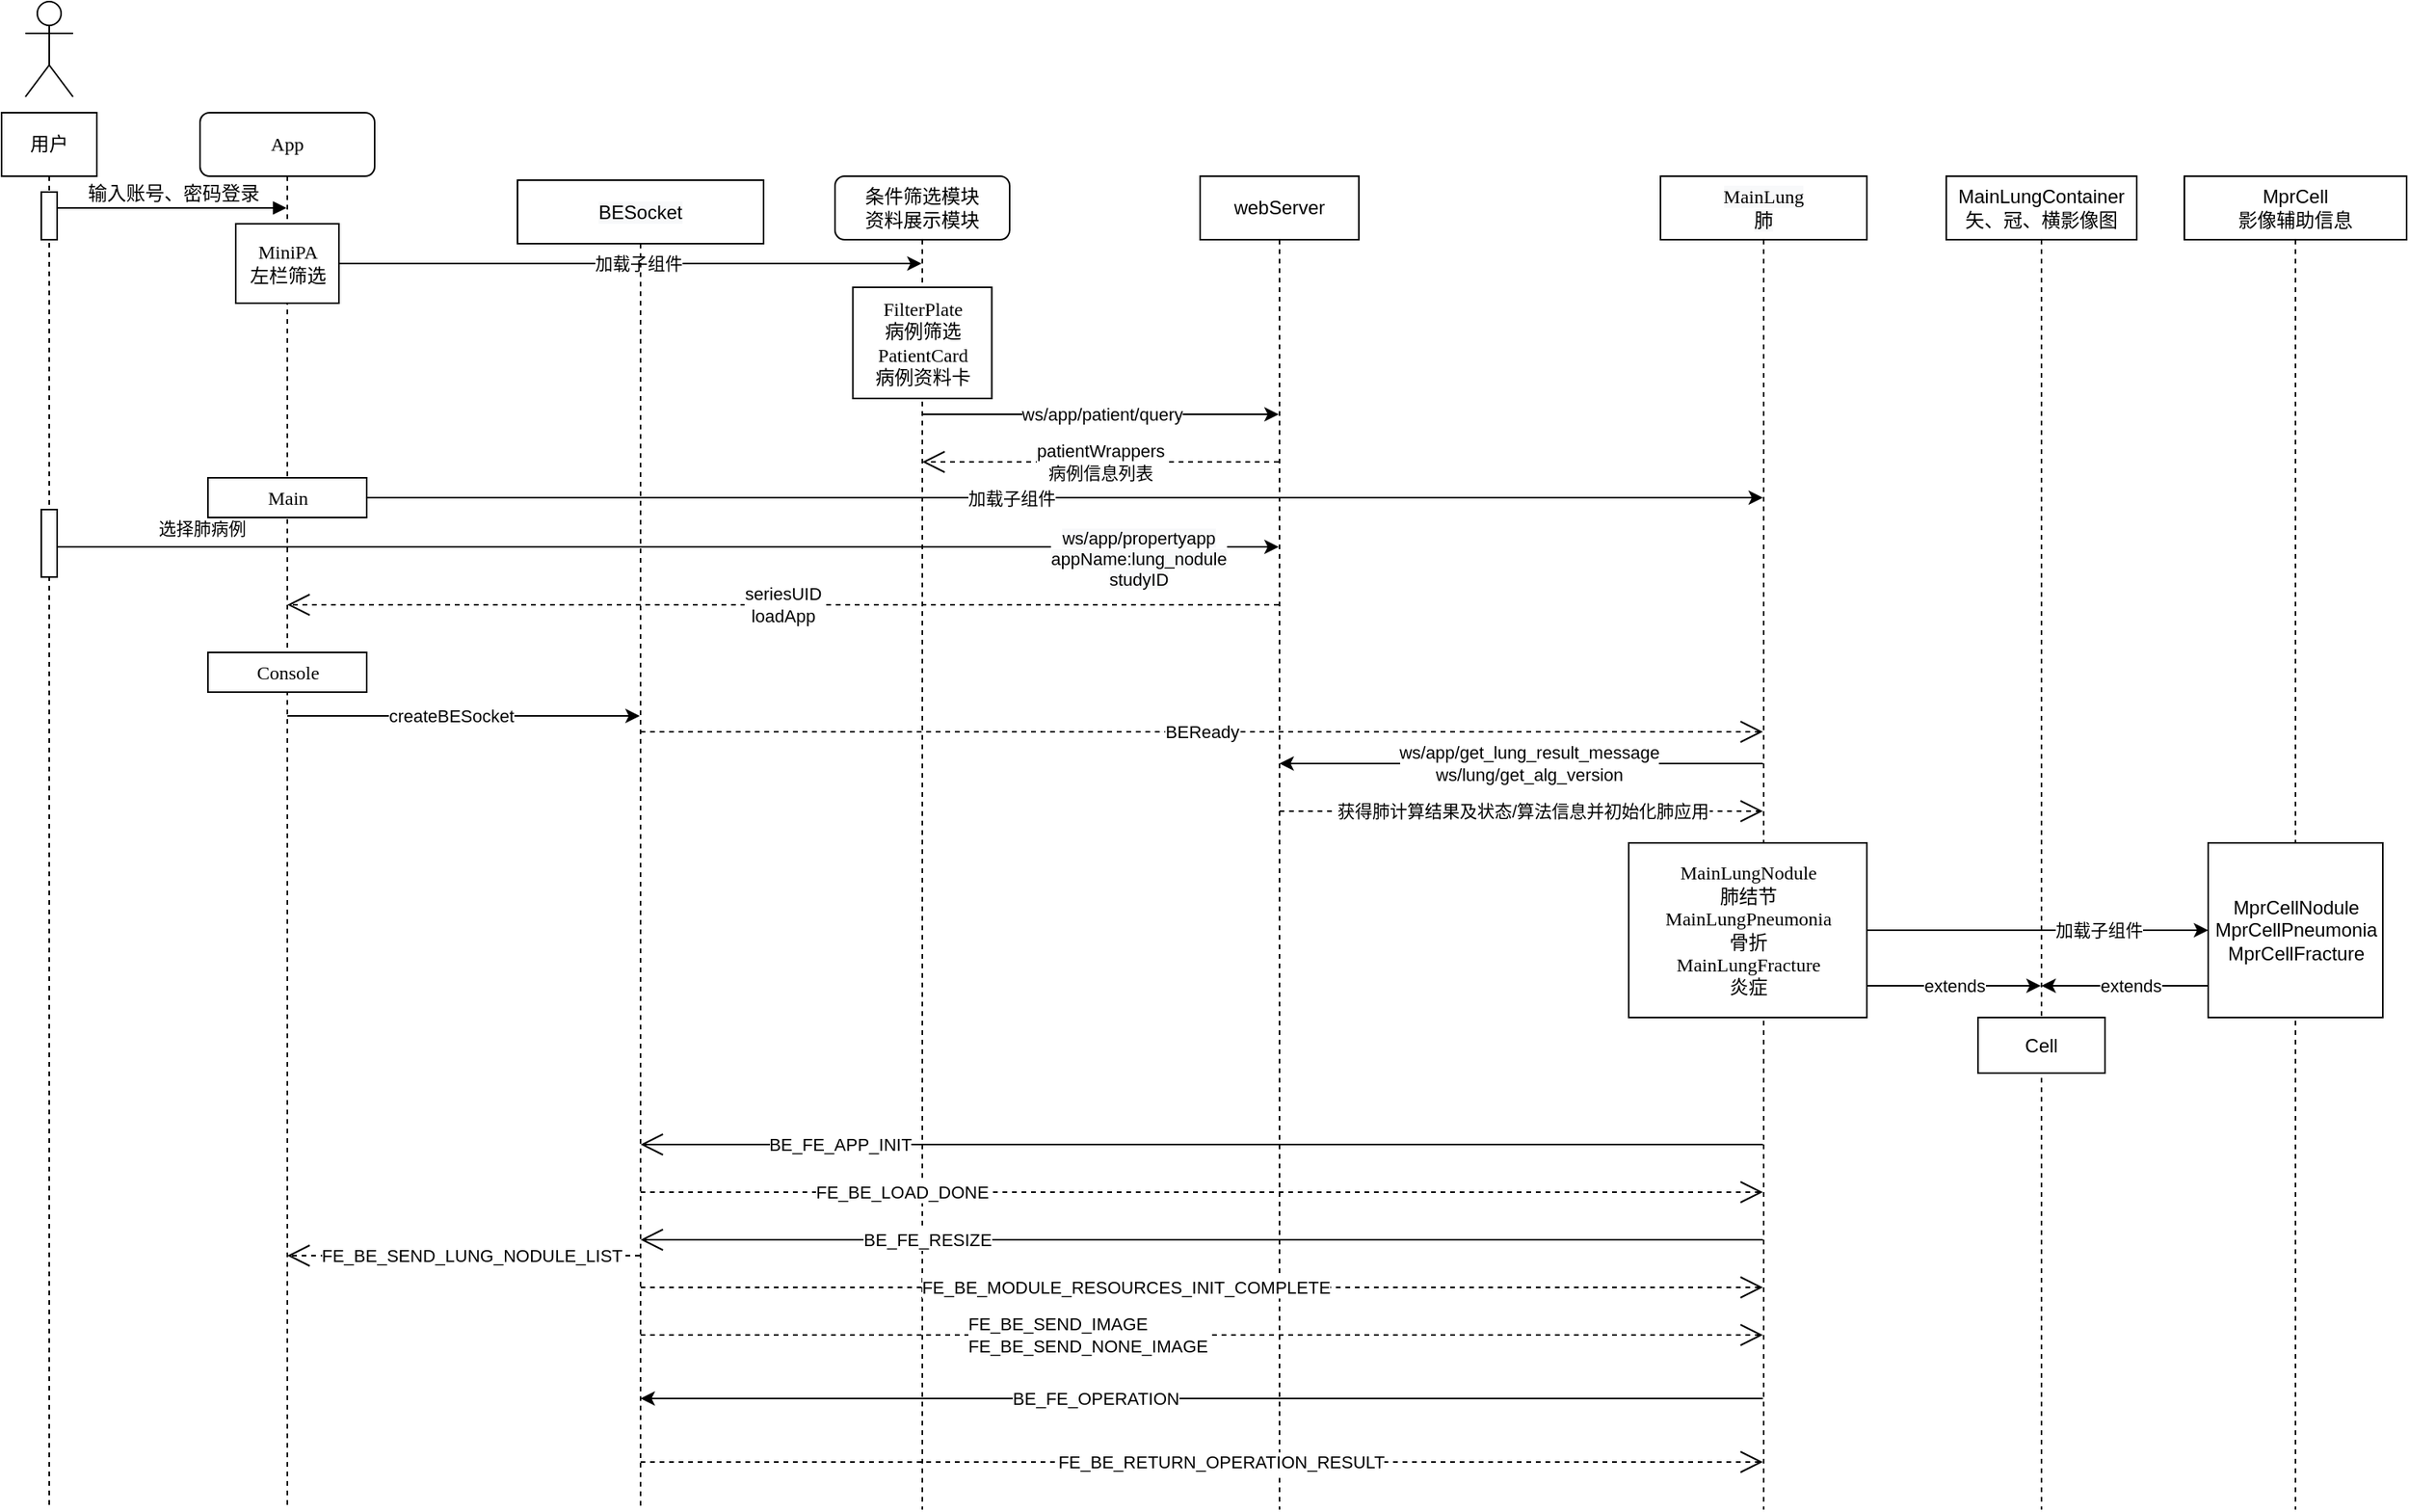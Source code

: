 <mxfile version="14.9.1" type="github">
  <diagram name="Page-1" id="13e1069c-82ec-6db2-03f1-153e76fe0fe0">
    <mxGraphModel dx="1358" dy="633" grid="1" gridSize="10" guides="1" tooltips="1" connect="1" arrows="1" fold="1" page="1" pageScale="1" pageWidth="1100" pageHeight="850" background="none" math="0" shadow="0">
      <root>
        <mxCell id="0" />
        <mxCell id="1" parent="0" />
        <mxCell id="7baba1c4bc27f4b0-2" value="条件筛选模块&lt;br&gt;资料展示模块" style="shape=umlLifeline;perimeter=lifelinePerimeter;whiteSpace=wrap;html=1;container=1;collapsible=0;recursiveResize=0;outlineConnect=0;rounded=1;shadow=0;comic=0;labelBackgroundColor=none;strokeWidth=1;fontFamily=Verdana;fontSize=12;align=center;" parent="1" vertex="1">
          <mxGeometry x="540" y="120" width="110" height="840" as="geometry" />
        </mxCell>
        <mxCell id="7baba1c4bc27f4b0-10" value="FilterPlate&lt;br&gt;病例筛选&lt;br&gt;PatientCard&lt;br&gt;病例资料卡" style="html=1;points=[];perimeter=orthogonalPerimeter;rounded=0;shadow=0;comic=0;labelBackgroundColor=none;strokeWidth=1;fontFamily=Verdana;fontSize=12;align=center;" parent="7baba1c4bc27f4b0-2" vertex="1">
          <mxGeometry x="11.25" y="70" width="87.5" height="70" as="geometry" />
        </mxCell>
        <mxCell id="7baba1c4bc27f4b0-8" value="App" style="shape=umlLifeline;perimeter=lifelinePerimeter;whiteSpace=wrap;html=1;container=1;collapsible=0;recursiveResize=0;outlineConnect=0;rounded=1;shadow=0;comic=0;labelBackgroundColor=none;strokeWidth=1;fontFamily=Verdana;fontSize=12;align=center;" parent="1" vertex="1">
          <mxGeometry x="140" y="80" width="110" height="880" as="geometry" />
        </mxCell>
        <mxCell id="7baba1c4bc27f4b0-9" value="MiniPA&lt;br&gt;左栏筛选" style="html=1;points=[];perimeter=orthogonalPerimeter;rounded=0;shadow=0;comic=0;labelBackgroundColor=none;strokeWidth=1;fontFamily=Verdana;fontSize=12;align=center;" parent="7baba1c4bc27f4b0-8" vertex="1">
          <mxGeometry x="22.5" y="70" width="65" height="50" as="geometry" />
        </mxCell>
        <mxCell id="GgmhdhTbTPwPxOHPuyEN-9" value="Main" style="html=1;points=[];perimeter=orthogonalPerimeter;rounded=0;shadow=0;comic=0;labelBackgroundColor=none;strokeWidth=1;fontFamily=Verdana;fontSize=12;align=center;" parent="7baba1c4bc27f4b0-8" vertex="1">
          <mxGeometry x="5" y="230" width="100" height="25" as="geometry" />
        </mxCell>
        <mxCell id="Hi-bZSsl9oH-y0NhNikU-21" value="Console" style="html=1;points=[];perimeter=orthogonalPerimeter;rounded=0;shadow=0;comic=0;labelBackgroundColor=none;strokeWidth=1;fontFamily=Verdana;fontSize=12;align=center;" vertex="1" parent="7baba1c4bc27f4b0-8">
          <mxGeometry x="5" y="340" width="100" height="25" as="geometry" />
        </mxCell>
        <mxCell id="CF_FWANQ5Wj2ceeT_asj-6" value="&lt;span style=&quot;font-family: &amp;#34;helvetica&amp;#34;&quot;&gt;输入账号、密码登录&lt;/span&gt;" style="html=1;verticalAlign=bottom;endArrow=block;labelBackgroundColor=none;fontFamily=Verdana;fontSize=12;edgeStyle=elbowEdgeStyle;elbow=vertical;" parent="1" source="CF_FWANQ5Wj2ceeT_asj-2" target="7baba1c4bc27f4b0-8" edge="1">
          <mxGeometry relative="1" as="geometry">
            <mxPoint x="40" y="240" as="sourcePoint" />
            <mxPoint x="120" y="250" as="targetPoint" />
            <Array as="points">
              <mxPoint x="80" y="140" />
            </Array>
          </mxGeometry>
        </mxCell>
        <mxCell id="CF_FWANQ5Wj2ceeT_asj-12" value="" style="endArrow=classic;html=1;" parent="1" source="7baba1c4bc27f4b0-9" target="7baba1c4bc27f4b0-2" edge="1">
          <mxGeometry width="50" height="50" relative="1" as="geometry">
            <mxPoint x="310" y="230" as="sourcePoint" />
            <mxPoint x="360" y="180" as="targetPoint" />
          </mxGeometry>
        </mxCell>
        <mxCell id="CF_FWANQ5Wj2ceeT_asj-13" value="加载子组件" style="edgeLabel;html=1;align=center;verticalAlign=middle;resizable=0;points=[];" parent="CF_FWANQ5Wj2ceeT_asj-12" vertex="1" connectable="0">
          <mxGeometry x="0.298" y="-3" relative="1" as="geometry">
            <mxPoint x="-50" y="-3" as="offset" />
          </mxGeometry>
        </mxCell>
        <mxCell id="CF_FWANQ5Wj2ceeT_asj-16" value="ws/app/patient/query" style="endArrow=classic;html=1;startArrow=none;" parent="1" source="7baba1c4bc27f4b0-2" target="GgmhdhTbTPwPxOHPuyEN-118" edge="1">
          <mxGeometry width="50" height="50" relative="1" as="geometry">
            <mxPoint x="613.99" y="167.353" as="sourcePoint" />
            <mxPoint x="770" y="220" as="targetPoint" />
            <Array as="points">
              <mxPoint x="710" y="270" />
            </Array>
          </mxGeometry>
        </mxCell>
        <mxCell id="GgmhdhTbTPwPxOHPuyEN-30" value="" style="endArrow=classic;html=1;" parent="1" source="GgmhdhTbTPwPxOHPuyEN-9" target="GgmhdhTbTPwPxOHPuyEN-116" edge="1">
          <mxGeometry width="50" height="50" relative="1" as="geometry">
            <mxPoint x="964.49" y="250" as="sourcePoint" />
            <mxPoint x="1333" y="250" as="targetPoint" />
            <Array as="points" />
          </mxGeometry>
        </mxCell>
        <mxCell id="GgmhdhTbTPwPxOHPuyEN-31" value="加载子组件" style="edgeLabel;html=1;align=center;verticalAlign=middle;resizable=0;points=[];" parent="GgmhdhTbTPwPxOHPuyEN-30" vertex="1" connectable="0">
          <mxGeometry x="-0.143" y="-1" relative="1" as="geometry">
            <mxPoint x="29" y="-1" as="offset" />
          </mxGeometry>
        </mxCell>
        <mxCell id="GgmhdhTbTPwPxOHPuyEN-68" value="patientWrappers&lt;br&gt;病例信息列表" style="endArrow=open;endSize=12;dashed=1;html=1;" parent="1" source="GgmhdhTbTPwPxOHPuyEN-118" target="7baba1c4bc27f4b0-2" edge="1">
          <mxGeometry width="160" relative="1" as="geometry">
            <mxPoint x="770" y="308" as="sourcePoint" />
            <mxPoint x="723.99" y="380" as="targetPoint" />
            <Array as="points">
              <mxPoint x="720" y="300" />
            </Array>
          </mxGeometry>
        </mxCell>
        <mxCell id="GgmhdhTbTPwPxOHPuyEN-70" value="选择肺病例" style="endArrow=classic;html=1;exitX=0.9;exitY=0.553;exitDx=0;exitDy=0;exitPerimeter=0;" parent="1" source="GgmhdhTbTPwPxOHPuyEN-73" target="GgmhdhTbTPwPxOHPuyEN-118" edge="1">
          <mxGeometry x="-0.761" y="12" width="50" height="50" relative="1" as="geometry">
            <mxPoint x="30" y="358.53" as="sourcePoint" />
            <mxPoint x="770" y="362" as="targetPoint" />
            <mxPoint as="offset" />
          </mxGeometry>
        </mxCell>
        <mxCell id="GgmhdhTbTPwPxOHPuyEN-85" value="&lt;span style=&quot;background-color: rgb(248 , 249 , 250)&quot;&gt;ws/app/propertyapp&lt;/span&gt;&lt;br&gt;&lt;span style=&quot;background-color: rgb(248 , 249 , 250)&quot;&gt;appName:lung_nodule&lt;br&gt;&lt;span style=&quot;font-size: 11px&quot;&gt;studyID&lt;/span&gt;&lt;br&gt;&lt;/span&gt;" style="edgeLabel;html=1;align=center;verticalAlign=middle;resizable=0;points=[];" parent="GgmhdhTbTPwPxOHPuyEN-70" vertex="1" connectable="0">
          <mxGeometry x="0.595" y="-3" relative="1" as="geometry">
            <mxPoint x="67" y="4" as="offset" />
          </mxGeometry>
        </mxCell>
        <mxCell id="GgmhdhTbTPwPxOHPuyEN-110" value="" style="endArrow=classic;html=1;" parent="1" source="GgmhdhTbTPwPxOHPuyEN-46" target="GgmhdhTbTPwPxOHPuyEN-126" edge="1">
          <mxGeometry width="50" height="50" relative="1" as="geometry">
            <mxPoint x="1335" y="270" as="sourcePoint" />
            <mxPoint x="1650" y="370" as="targetPoint" />
          </mxGeometry>
        </mxCell>
        <mxCell id="GgmhdhTbTPwPxOHPuyEN-111" value="加载子组件" style="edgeLabel;html=1;align=center;verticalAlign=middle;resizable=0;points=[];" parent="GgmhdhTbTPwPxOHPuyEN-110" vertex="1" connectable="0">
          <mxGeometry x="-0.143" y="-1" relative="1" as="geometry">
            <mxPoint x="54" y="-1" as="offset" />
          </mxGeometry>
        </mxCell>
        <mxCell id="GgmhdhTbTPwPxOHPuyEN-114" value="MprCell&lt;br&gt;影像辅助信息" style="shape=umlLifeline;perimeter=lifelinePerimeter;whiteSpace=wrap;html=1;container=1;collapsible=0;recursiveResize=0;outlineConnect=0;" parent="1" vertex="1">
          <mxGeometry x="1390" y="120" width="140" height="840" as="geometry" />
        </mxCell>
        <mxCell id="GgmhdhTbTPwPxOHPuyEN-126" value="MprCellNodule&lt;br&gt;MprCellPneumonia&lt;br&gt;MprCellFracture" style="html=1;" parent="GgmhdhTbTPwPxOHPuyEN-114" vertex="1">
          <mxGeometry x="15" y="420" width="110" height="110" as="geometry" />
        </mxCell>
        <mxCell id="GgmhdhTbTPwPxOHPuyEN-115" value="&lt;span style=&quot;font-family: &amp;#34;helvetica&amp;#34;&quot;&gt;MainLungContainer&lt;br&gt;&lt;/span&gt;矢、冠、横影像图" style="shape=umlLifeline;perimeter=lifelinePerimeter;whiteSpace=wrap;html=1;container=1;collapsible=0;recursiveResize=0;outlineConnect=0;" parent="1" vertex="1">
          <mxGeometry x="1240" y="120" width="120" height="840" as="geometry" />
        </mxCell>
        <mxCell id="GgmhdhTbTPwPxOHPuyEN-60" value="Cell" style="rounded=0;whiteSpace=wrap;html=1;" parent="GgmhdhTbTPwPxOHPuyEN-115" vertex="1">
          <mxGeometry x="20" y="530" width="80" height="35" as="geometry" />
        </mxCell>
        <mxCell id="GgmhdhTbTPwPxOHPuyEN-116" value="&#xa;&#xa;&lt;span style=&quot;color: rgb(0, 0, 0); font-family: verdana; font-size: 12px; font-style: normal; font-weight: 400; letter-spacing: normal; text-align: center; text-indent: 0px; text-transform: none; word-spacing: 0px; background-color: rgb(248, 249, 250); display: inline; float: none;&quot;&gt;MainLung&lt;/span&gt;&lt;br style=&quot;color: rgb(0, 0, 0); font-family: verdana; font-size: 12px; font-style: normal; font-weight: 400; letter-spacing: normal; text-align: center; text-indent: 0px; text-transform: none; word-spacing: 0px; background-color: rgb(248, 249, 250);&quot;&gt;&lt;span style=&quot;color: rgb(0, 0, 0); font-family: verdana; font-size: 12px; font-style: normal; font-weight: 400; letter-spacing: normal; text-align: center; text-indent: 0px; text-transform: none; word-spacing: 0px; background-color: rgb(248, 249, 250); display: inline; float: none;&quot;&gt;肺&lt;/span&gt;&#xa;&#xa;" style="shape=umlLifeline;perimeter=lifelinePerimeter;whiteSpace=wrap;html=1;container=1;collapsible=0;recursiveResize=0;outlineConnect=0;" parent="1" vertex="1">
          <mxGeometry x="1060" y="120" width="130" height="840" as="geometry" />
        </mxCell>
        <mxCell id="GgmhdhTbTPwPxOHPuyEN-46" value="MainLungNodule&lt;br&gt;肺结节&lt;br&gt;MainLungPneumonia&lt;br&gt;骨折&lt;br&gt;MainLungFracture&lt;br&gt;炎症" style="html=1;points=[];perimeter=orthogonalPerimeter;rounded=0;shadow=0;comic=0;labelBackgroundColor=none;strokeWidth=1;fontFamily=Verdana;fontSize=12;align=center;" parent="GgmhdhTbTPwPxOHPuyEN-116" vertex="1">
          <mxGeometry x="-20" y="420" width="150" height="110" as="geometry" />
        </mxCell>
        <mxCell id="GgmhdhTbTPwPxOHPuyEN-118" value="&lt;span style=&quot;font-family: &amp;#34;helvetica&amp;#34;&quot;&gt;webServer&lt;/span&gt;" style="shape=umlLifeline;perimeter=lifelinePerimeter;whiteSpace=wrap;html=1;container=1;collapsible=0;recursiveResize=0;outlineConnect=0;" parent="1" vertex="1">
          <mxGeometry x="770" y="120" width="100" height="840" as="geometry" />
        </mxCell>
        <mxCell id="GgmhdhTbTPwPxOHPuyEN-119" value="&lt;span style=&quot;color: rgb(0 , 0 , 0) ; font-family: &amp;#34;helvetica&amp;#34; ; font-size: 12px ; font-style: normal ; font-weight: 400 ; letter-spacing: normal ; text-align: center ; text-indent: 0px ; text-transform: none ; word-spacing: 0px ; background-color: rgb(248 , 249 , 250) ; display: inline ; float: none&quot;&gt;BESocket&lt;/span&gt;" style="shape=umlLifeline;perimeter=lifelinePerimeter;whiteSpace=wrap;html=1;container=1;collapsible=0;recursiveResize=0;outlineConnect=0;" parent="1" vertex="1">
          <mxGeometry x="340" y="122.5" width="155" height="837.5" as="geometry" />
        </mxCell>
        <mxCell id="GgmhdhTbTPwPxOHPuyEN-121" value="用户" style="shape=umlLifeline;perimeter=lifelinePerimeter;whiteSpace=wrap;html=1;container=1;collapsible=0;recursiveResize=0;outlineConnect=0;" parent="1" vertex="1">
          <mxGeometry x="15" y="80" width="60" height="880" as="geometry" />
        </mxCell>
        <mxCell id="CF_FWANQ5Wj2ceeT_asj-2" value="" style="html=1;points=[];perimeter=orthogonalPerimeter;rounded=0;shadow=0;comic=0;labelBackgroundColor=none;strokeWidth=1;fontFamily=Verdana;fontSize=12;align=center;" parent="GgmhdhTbTPwPxOHPuyEN-121" vertex="1">
          <mxGeometry x="25" y="50" width="10" height="30" as="geometry" />
        </mxCell>
        <mxCell id="GgmhdhTbTPwPxOHPuyEN-73" value="" style="html=1;points=[];perimeter=orthogonalPerimeter;rounded=0;shadow=0;comic=0;labelBackgroundColor=none;strokeWidth=1;fontFamily=Verdana;fontSize=12;align=center;" parent="GgmhdhTbTPwPxOHPuyEN-121" vertex="1">
          <mxGeometry x="25" y="250" width="10" height="42.5" as="geometry" />
        </mxCell>
        <mxCell id="GgmhdhTbTPwPxOHPuyEN-122" value="" style="shape=umlActor;verticalLabelPosition=bottom;verticalAlign=top;html=1;" parent="1" vertex="1">
          <mxGeometry x="30" y="10" width="30" height="60" as="geometry" />
        </mxCell>
        <mxCell id="GgmhdhTbTPwPxOHPuyEN-134" value="extends" style="endArrow=classic;html=1;" parent="1" source="GgmhdhTbTPwPxOHPuyEN-126" target="GgmhdhTbTPwPxOHPuyEN-115" edge="1">
          <mxGeometry x="-0.053" width="50" height="50" relative="1" as="geometry">
            <mxPoint x="1406" y="628" as="sourcePoint" />
            <mxPoint x="1330" y="626" as="targetPoint" />
            <Array as="points">
              <mxPoint x="1405" y="630" />
            </Array>
            <mxPoint as="offset" />
          </mxGeometry>
        </mxCell>
        <mxCell id="Kke3WG4U_u_RpBX2Esor-12" value="" style="endArrow=open;endFill=1;endSize=12;html=1;" parent="1" source="GgmhdhTbTPwPxOHPuyEN-116" target="GgmhdhTbTPwPxOHPuyEN-119" edge="1">
          <mxGeometry width="160" relative="1" as="geometry">
            <mxPoint x="230" y="550" as="sourcePoint" />
            <mxPoint x="1400" y="400" as="targetPoint" />
            <Array as="points">
              <mxPoint x="690" y="790" />
            </Array>
          </mxGeometry>
        </mxCell>
        <mxCell id="Kke3WG4U_u_RpBX2Esor-13" value="BE_FE_RESIZE" style="edgeLabel;html=1;align=center;verticalAlign=middle;resizable=0;points=[];" parent="Kke3WG4U_u_RpBX2Esor-12" vertex="1" connectable="0">
          <mxGeometry x="0.02" y="1" relative="1" as="geometry">
            <mxPoint x="-166" y="-1" as="offset" />
          </mxGeometry>
        </mxCell>
        <mxCell id="Kke3WG4U_u_RpBX2Esor-17" value="" style="endArrow=classic;html=1;" parent="1" source="7baba1c4bc27f4b0-8" target="GgmhdhTbTPwPxOHPuyEN-119" edge="1">
          <mxGeometry width="50" height="50" relative="1" as="geometry">
            <mxPoint x="230" y="470" as="sourcePoint" />
            <mxPoint x="580" y="260" as="targetPoint" />
            <Array as="points">
              <mxPoint x="230" y="460" />
            </Array>
          </mxGeometry>
        </mxCell>
        <mxCell id="Kke3WG4U_u_RpBX2Esor-19" value="createBESocket" style="edgeLabel;html=1;align=center;verticalAlign=middle;resizable=0;points=[];" parent="Kke3WG4U_u_RpBX2Esor-17" vertex="1" connectable="0">
          <mxGeometry x="-0.083" relative="1" as="geometry">
            <mxPoint x="1" as="offset" />
          </mxGeometry>
        </mxCell>
        <mxCell id="Kke3WG4U_u_RpBX2Esor-21" value="" style="endArrow=classic;html=1;" parent="1" source="GgmhdhTbTPwPxOHPuyEN-116" target="GgmhdhTbTPwPxOHPuyEN-118" edge="1">
          <mxGeometry width="50" height="50" relative="1" as="geometry">
            <mxPoint x="1220" y="410" as="sourcePoint" />
            <mxPoint x="1270" y="360" as="targetPoint" />
            <Array as="points">
              <mxPoint x="1120" y="490" />
            </Array>
          </mxGeometry>
        </mxCell>
        <mxCell id="Kke3WG4U_u_RpBX2Esor-22" value="ws/app/get_lung_result_message&lt;br&gt;&lt;span style=&quot;font-size: 11px&quot;&gt;ws/lung/get_alg_version&lt;/span&gt;" style="edgeLabel;html=1;align=center;verticalAlign=middle;resizable=0;points=[];" parent="Kke3WG4U_u_RpBX2Esor-21" vertex="1" connectable="0">
          <mxGeometry x="0.016" y="-1" relative="1" as="geometry">
            <mxPoint x="7" y="1" as="offset" />
          </mxGeometry>
        </mxCell>
        <mxCell id="Kke3WG4U_u_RpBX2Esor-23" value="获得肺计算结果及状态/算法信息并初始化肺应用" style="endArrow=open;endSize=12;dashed=1;html=1;" parent="1" source="GgmhdhTbTPwPxOHPuyEN-118" target="GgmhdhTbTPwPxOHPuyEN-116" edge="1">
          <mxGeometry width="160" relative="1" as="geometry">
            <mxPoint x="1170" y="390" as="sourcePoint" />
            <mxPoint x="1330" y="390" as="targetPoint" />
            <Array as="points">
              <mxPoint x="1090" y="520" />
            </Array>
          </mxGeometry>
        </mxCell>
        <mxCell id="Kke3WG4U_u_RpBX2Esor-27" value="" style="endArrow=open;endFill=1;endSize=12;html=1;" parent="1" source="GgmhdhTbTPwPxOHPuyEN-116" target="GgmhdhTbTPwPxOHPuyEN-119" edge="1">
          <mxGeometry width="160" relative="1" as="geometry">
            <mxPoint x="1329.5" y="580" as="sourcePoint" />
            <mxPoint x="1169.071" y="530" as="targetPoint" />
            <Array as="points">
              <mxPoint x="910" y="730" />
            </Array>
          </mxGeometry>
        </mxCell>
        <mxCell id="Kke3WG4U_u_RpBX2Esor-28" value="BE_FE_APP_INIT" style="edgeLabel;html=1;align=center;verticalAlign=middle;resizable=0;points=[];" parent="Kke3WG4U_u_RpBX2Esor-27" vertex="1" connectable="0">
          <mxGeometry x="0.02" y="1" relative="1" as="geometry">
            <mxPoint x="-221" y="-1" as="offset" />
          </mxGeometry>
        </mxCell>
        <mxCell id="Hi-bZSsl9oH-y0NhNikU-1" value="seriesUID&lt;br&gt;loadApp" style="endArrow=open;endSize=12;dashed=1;html=1;" edge="1" parent="1" source="GgmhdhTbTPwPxOHPuyEN-118" target="7baba1c4bc27f4b0-8">
          <mxGeometry width="160" relative="1" as="geometry">
            <mxPoint x="730" y="450" as="sourcePoint" />
            <mxPoint x="510" y="440" as="targetPoint" />
            <Array as="points">
              <mxPoint x="670" y="390" />
            </Array>
          </mxGeometry>
        </mxCell>
        <mxCell id="Hi-bZSsl9oH-y0NhNikU-4" value="BEReady" style="endArrow=open;endSize=12;dashed=1;html=1;" edge="1" parent="1" source="GgmhdhTbTPwPxOHPuyEN-119" target="GgmhdhTbTPwPxOHPuyEN-116">
          <mxGeometry width="160" relative="1" as="geometry">
            <mxPoint x="430" y="580" as="sourcePoint" />
            <mxPoint x="1169.5" y="470" as="targetPoint" />
            <Array as="points">
              <mxPoint x="530" y="470" />
            </Array>
          </mxGeometry>
        </mxCell>
        <mxCell id="Hi-bZSsl9oH-y0NhNikU-7" value="FE_BE_LOAD_DONE" style="endArrow=open;endSize=12;dashed=1;html=1;" edge="1" parent="1" source="GgmhdhTbTPwPxOHPuyEN-119" target="GgmhdhTbTPwPxOHPuyEN-116">
          <mxGeometry x="-0.536" width="160" relative="1" as="geometry">
            <mxPoint x="332.33" y="490" as="sourcePoint" />
            <mxPoint x="1340" y="550" as="targetPoint" />
            <Array as="points">
              <mxPoint x="580" y="760" />
            </Array>
            <mxPoint as="offset" />
          </mxGeometry>
        </mxCell>
        <mxCell id="Hi-bZSsl9oH-y0NhNikU-9" value="FE_BE_MODULE_RESOURCES_INIT_COMPLETE" style="endArrow=open;endSize=12;dashed=1;html=1;" edge="1" parent="1" source="GgmhdhTbTPwPxOHPuyEN-119" target="GgmhdhTbTPwPxOHPuyEN-116">
          <mxGeometry x="-0.137" width="160" relative="1" as="geometry">
            <mxPoint x="336.824" y="590.0" as="sourcePoint" />
            <mxPoint x="1349.5" y="590.0" as="targetPoint" />
            <Array as="points">
              <mxPoint x="580" y="820" />
            </Array>
            <mxPoint as="offset" />
          </mxGeometry>
        </mxCell>
        <mxCell id="Hi-bZSsl9oH-y0NhNikU-11" value="FE_BE_SEND_IMAGE&lt;br&gt;&lt;span style=&quot;font-size: 11px&quot;&gt;FE_BE_SEND_NONE_IMAGE&lt;/span&gt;" style="endArrow=open;endSize=12;dashed=1;html=1;align=left;" edge="1" parent="1" source="GgmhdhTbTPwPxOHPuyEN-119" target="GgmhdhTbTPwPxOHPuyEN-116">
          <mxGeometry x="-0.422" width="160" relative="1" as="geometry">
            <mxPoint x="620" y="640" as="sourcePoint" />
            <mxPoint x="780" y="640" as="targetPoint" />
            <Array as="points">
              <mxPoint x="630" y="850" />
            </Array>
            <mxPoint as="offset" />
          </mxGeometry>
        </mxCell>
        <mxCell id="Hi-bZSsl9oH-y0NhNikU-12" value="BE_FE_OPERATION" style="endArrow=classic;html=1;" edge="1" parent="1" source="GgmhdhTbTPwPxOHPuyEN-116" target="GgmhdhTbTPwPxOHPuyEN-119">
          <mxGeometry x="0.194" width="50" height="50" relative="1" as="geometry">
            <mxPoint x="690" y="700" as="sourcePoint" />
            <mxPoint x="470" y="650" as="targetPoint" />
            <Array as="points">
              <mxPoint x="870" y="890" />
            </Array>
            <mxPoint x="1" as="offset" />
          </mxGeometry>
        </mxCell>
        <mxCell id="Hi-bZSsl9oH-y0NhNikU-13" value="FE_BE_RETURN_OPERATION_RESULT" style="endArrow=open;endSize=12;dashed=1;html=1;" edge="1" parent="1" source="GgmhdhTbTPwPxOHPuyEN-119" target="GgmhdhTbTPwPxOHPuyEN-116">
          <mxGeometry x="0.034" width="160" relative="1" as="geometry">
            <mxPoint x="336.571" y="630" as="sourcePoint" />
            <mxPoint x="1219.5" y="630" as="targetPoint" />
            <Array as="points">
              <mxPoint x="800" y="930" />
            </Array>
            <mxPoint as="offset" />
          </mxGeometry>
        </mxCell>
        <mxCell id="Hi-bZSsl9oH-y0NhNikU-15" value="FE_BE_SEND_LUNG_NODULE_LIST" style="endArrow=open;endSize=12;dashed=1;html=1;" edge="1" parent="1" source="GgmhdhTbTPwPxOHPuyEN-119" target="7baba1c4bc27f4b0-8">
          <mxGeometry x="-0.039" width="160" relative="1" as="geometry">
            <mxPoint x="260" y="750" as="sourcePoint" />
            <mxPoint x="320" y="860" as="targetPoint" />
            <Array as="points">
              <mxPoint x="300" y="800" />
            </Array>
            <mxPoint as="offset" />
          </mxGeometry>
        </mxCell>
        <mxCell id="Hi-bZSsl9oH-y0NhNikU-19" value="&lt;span style=&quot;font-family: &amp;#34;helvetica&amp;#34;&quot;&gt;extends&lt;/span&gt;" style="endArrow=classic;html=1;" edge="1" parent="1" source="GgmhdhTbTPwPxOHPuyEN-46" target="GgmhdhTbTPwPxOHPuyEN-115">
          <mxGeometry width="50" height="50" relative="1" as="geometry">
            <mxPoint x="920" y="470" as="sourcePoint" />
            <mxPoint x="970" y="420" as="targetPoint" />
            <Array as="points">
              <mxPoint x="1240" y="630" />
            </Array>
          </mxGeometry>
        </mxCell>
      </root>
    </mxGraphModel>
  </diagram>
</mxfile>
